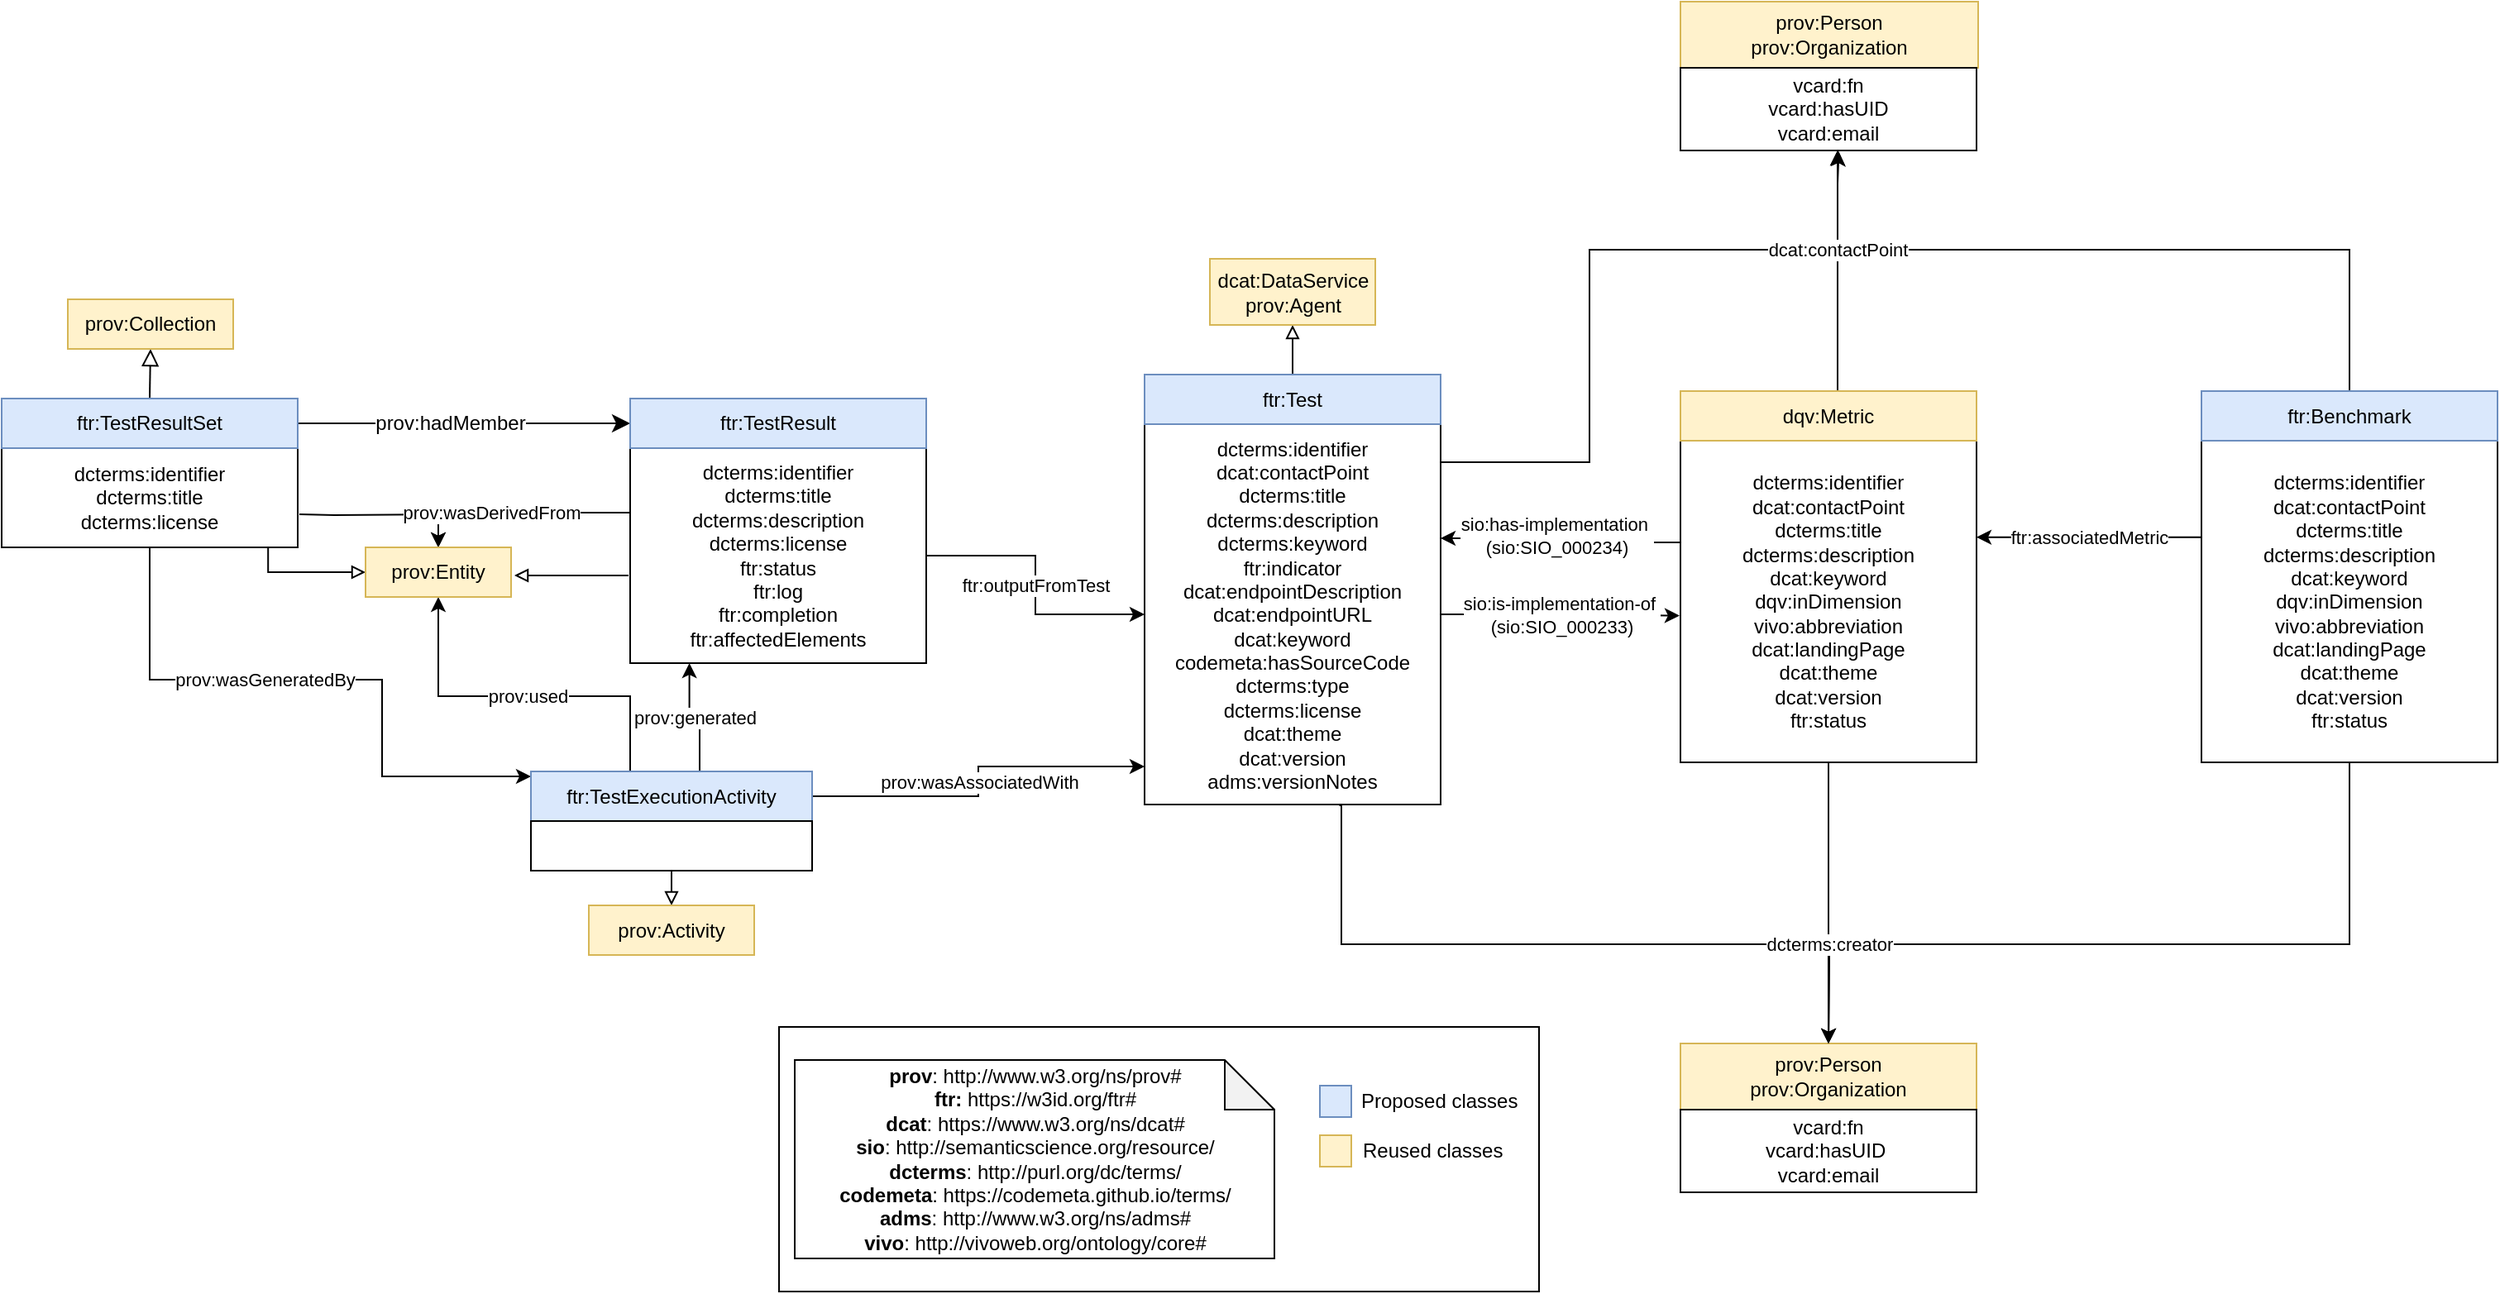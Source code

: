 <mxfile version="24.8.4" pages="2">
  <diagram id="4Xufp0lS-zNfcQRVwrhu" name="v5">
    <mxGraphModel grid="1" page="1" gridSize="10" guides="1" tooltips="1" connect="1" arrows="1" fold="1" pageScale="1" pageWidth="827" pageHeight="1169" math="0" shadow="0">
      <root>
        <mxCell id="0" />
        <mxCell id="1" parent="0" />
        <mxCell id="O977XMkRyjqQzKdxgLS7-1" value="" style="endArrow=block;html=1;fontColor=#000099;exitX=0.5;exitY=0;exitDx=0;exitDy=0;endFill=0;entryX=0.5;entryY=1;entryDx=0;entryDy=0;endSize=8;arcSize=0;rounded=0;" edge="1" parent="1" source="O977XMkRyjqQzKdxgLS7-10" target="O977XMkRyjqQzKdxgLS7-2">
          <mxGeometry width="50" height="50" relative="1" as="geometry">
            <mxPoint x="-35" y="170" as="sourcePoint" />
            <mxPoint x="123.0" y="170" as="targetPoint" />
          </mxGeometry>
        </mxCell>
        <mxCell id="O977XMkRyjqQzKdxgLS7-2" value="prov:Collection" style="rounded=0;whiteSpace=wrap;html=1;snapToPoint=1;points=[[0.1,0],[0.2,0],[0.3,0],[0.4,0],[0.5,0],[0.6,0],[0.7,0],[0.8,0],[0.9,0],[0,0.1],[0,0.3],[0,0.5],[0,0.7],[0,0.9],[0.1,1],[0.2,1],[0.3,1],[0.4,1],[0.5,1],[0.6,1],[0.7,1],[0.8,1],[0.9,1],[1,0.1],[1,0.3],[1,0.5],[1,0.7],[1,0.9]];fillColor=#fff2cc;strokeColor=#d6b656;" vertex="1" parent="1">
          <mxGeometry x="190" y="150" width="100" height="30" as="geometry" />
        </mxCell>
        <mxCell id="O977XMkRyjqQzKdxgLS7-3" value="" style="endArrow=classic;html=1;exitX=1;exitY=0.5;exitDx=0;exitDy=0;entryX=0;entryY=0.5;entryDx=0;entryDy=0;endSize=8;arcSize=0;rounded=0;" edge="1" parent="1" source="O977XMkRyjqQzKdxgLS7-10" target="O977XMkRyjqQzKdxgLS7-15">
          <mxGeometry width="50" height="50" relative="1" as="geometry">
            <mxPoint x="220" y="318.33" as="sourcePoint" />
            <mxPoint x="432.0" y="318.33" as="targetPoint" />
          </mxGeometry>
        </mxCell>
        <mxCell id="O977XMkRyjqQzKdxgLS7-4" value="prov:hadMember" style="text;html=1;align=center;verticalAlign=middle;resizable=0;points=[];labelBackgroundColor=#ffffff;" connectable="0" vertex="1" parent="O977XMkRyjqQzKdxgLS7-3">
          <mxGeometry x="-0.127" relative="1" as="geometry">
            <mxPoint x="4.17" as="offset" />
          </mxGeometry>
        </mxCell>
        <mxCell id="O977XMkRyjqQzKdxgLS7-5" value="&lt;div&gt;&lt;b&gt;prov&lt;/b&gt;: http://www.w3.org/ns/prov#&lt;/div&gt;&lt;div&gt;&lt;b&gt;ftr:&lt;/b&gt; https://w3id.org/ftr#&lt;br&gt;&lt;b&gt;dcat&lt;/b&gt;: https://www.w3.org/ns/dcat#&lt;/div&gt;&lt;div&gt;&lt;b&gt;sio&lt;/b&gt;: http://semanticscience.org/resource/&lt;br&gt;&lt;/div&gt;&lt;b&gt;dcterms&lt;/b&gt;: http://purl.org/dc/terms/&lt;div&gt;&lt;b&gt;codemeta&lt;/b&gt;: https://codemeta.github.io/terms/&lt;/div&gt;&lt;div&gt;&lt;b&gt;adms&lt;/b&gt;: http://www.w3.org/ns/adms#&lt;/div&gt;&lt;div&gt;&lt;b&gt;vivo&lt;/b&gt;:&amp;nbsp;http://vivoweb.org/ontology/core#&lt;/div&gt;" style="shape=note;whiteSpace=wrap;html=1;backgroundOutline=1;darkOpacity=0.05;" vertex="1" parent="1">
          <mxGeometry x="629.5" y="610" width="290" height="120" as="geometry" />
        </mxCell>
        <mxCell id="O977XMkRyjqQzKdxgLS7-6" value="prov:wasGeneratedBy" style="edgeStyle=orthogonalEdgeStyle;rounded=0;orthogonalLoop=1;jettySize=auto;html=1;exitX=0.5;exitY=1;exitDx=0;exitDy=0;entryX=0;entryY=0.1;entryDx=0;entryDy=0;" edge="1" parent="1" source="O977XMkRyjqQzKdxgLS7-9" target="O977XMkRyjqQzKdxgLS7-20">
          <mxGeometry x="-0.195" relative="1" as="geometry">
            <Array as="points">
              <mxPoint x="240" y="380" />
              <mxPoint x="380" y="380" />
              <mxPoint x="380" y="439" />
            </Array>
            <mxPoint x="1" as="offset" />
          </mxGeometry>
        </mxCell>
        <mxCell id="O977XMkRyjqQzKdxgLS7-7" style="edgeStyle=orthogonalEdgeStyle;rounded=0;orthogonalLoop=1;jettySize=auto;html=1;entryX=0.5;entryY=0;entryDx=0;entryDy=0;" edge="1" parent="1" target="O977XMkRyjqQzKdxgLS7-21">
          <mxGeometry relative="1" as="geometry">
            <mxPoint x="330" y="280" as="sourcePoint" />
          </mxGeometry>
        </mxCell>
        <mxCell id="O977XMkRyjqQzKdxgLS7-8" style="edgeStyle=orthogonalEdgeStyle;rounded=0;orthogonalLoop=1;jettySize=auto;html=1;exitX=0.9;exitY=1;exitDx=0;exitDy=0;entryX=0;entryY=0.5;entryDx=0;entryDy=0;endArrow=block;endFill=0;" edge="1" parent="1" source="O977XMkRyjqQzKdxgLS7-9" target="O977XMkRyjqQzKdxgLS7-21">
          <mxGeometry relative="1" as="geometry">
            <Array as="points">
              <mxPoint x="311" y="315" />
            </Array>
          </mxGeometry>
        </mxCell>
        <mxCell id="O977XMkRyjqQzKdxgLS7-9" value="dcterms:identifier&lt;br&gt;dcterms:title&lt;br&gt;dcterms:license" style="rounded=0;whiteSpace=wrap;html=1;snapToPoint=1;points=[[0.1,0],[0.2,0],[0.3,0],[0.4,0],[0.5,0],[0.6,0],[0.7,0],[0.8,0],[0.9,0],[0,0.1],[0,0.3],[0,0.5],[0,0.7],[0,0.9],[0.1,1],[0.2,1],[0.3,1],[0.4,1],[0.5,1],[0.6,1],[0.7,1],[0.8,1],[0.9,1],[1,0.1],[1,0.3],[1,0.5],[1,0.7],[1,0.9]];" vertex="1" parent="1">
          <mxGeometry x="150" y="240" width="179" height="60" as="geometry" />
        </mxCell>
        <mxCell id="O977XMkRyjqQzKdxgLS7-10" value="ftr:TestResultSet" style="rounded=0;whiteSpace=wrap;html=1;snapToPoint=1;points=[[0.1,0],[0.2,0],[0.3,0],[0.4,0],[0.5,0],[0.6,0],[0.7,0],[0.8,0],[0.9,0],[0,0.1],[0,0.3],[0,0.5],[0,0.7],[0,0.9],[0.1,1],[0.2,1],[0.3,1],[0.4,1],[0.5,1],[0.6,1],[0.7,1],[0.8,1],[0.9,1],[1,0.1],[1,0.3],[1,0.5],[1,0.7],[1,0.9]];fillColor=#dae8fc;strokeColor=#6c8ebf;" vertex="1" parent="1">
          <mxGeometry x="150" y="210.0" width="179" height="30" as="geometry" />
        </mxCell>
        <mxCell id="O977XMkRyjqQzKdxgLS7-11" value="prov:wasDerivedFrom" style="edgeStyle=orthogonalEdgeStyle;rounded=0;orthogonalLoop=1;jettySize=auto;html=1;exitX=0;exitY=0.3;exitDx=0;exitDy=0;entryX=0.5;entryY=0;entryDx=0;entryDy=0;" edge="1" parent="1" source="O977XMkRyjqQzKdxgLS7-14" target="O977XMkRyjqQzKdxgLS7-21">
          <mxGeometry x="0.233" relative="1" as="geometry">
            <mxPoint as="offset" />
          </mxGeometry>
        </mxCell>
        <mxCell id="O977XMkRyjqQzKdxgLS7-12" style="edgeStyle=orthogonalEdgeStyle;rounded=0;orthogonalLoop=1;jettySize=auto;html=1;endArrow=block;endFill=0;" edge="1" parent="1">
          <mxGeometry relative="1" as="geometry">
            <mxPoint x="460" y="317" as="targetPoint" />
            <mxPoint x="529" y="317" as="sourcePoint" />
          </mxGeometry>
        </mxCell>
        <mxCell id="O977XMkRyjqQzKdxgLS7-13" value="ftr:outputFromTest" style="edgeStyle=orthogonalEdgeStyle;rounded=0;orthogonalLoop=1;jettySize=auto;html=1;exitX=1;exitY=0.5;exitDx=0;exitDy=0;entryX=0;entryY=0.5;entryDx=0;entryDy=0;" edge="1" parent="1" source="O977XMkRyjqQzKdxgLS7-14" target="O977XMkRyjqQzKdxgLS7-30">
          <mxGeometry relative="1" as="geometry" />
        </mxCell>
        <mxCell id="O977XMkRyjqQzKdxgLS7-14" value="dcterms:identifier&lt;br&gt;&lt;div&gt;dcterms:title&lt;br&gt;&lt;/div&gt;&lt;div&gt;dcterms:description&lt;/div&gt;&lt;div&gt;dcterms:license&lt;br&gt;&lt;/div&gt;ftr:status&lt;br&gt;ftr:log&lt;br&gt;ftr:completion&lt;br&gt;ftr:affectedElements" style="rounded=0;whiteSpace=wrap;html=1;snapToPoint=1;points=[[0.1,0],[0.2,0],[0.3,0],[0.4,0],[0.5,0],[0.6,0],[0.7,0],[0.8,0],[0.9,0],[0,0.1],[0,0.3],[0,0.5],[0,0.7],[0,0.9],[0.1,1],[0.2,1],[0.3,1],[0.4,1],[0.5,1],[0.6,1],[0.7,1],[0.8,1],[0.9,1],[1,0.1],[1,0.3],[1,0.5],[1,0.7],[1,0.9]];" vertex="1" parent="1">
          <mxGeometry x="530" y="240" width="179" height="130" as="geometry" />
        </mxCell>
        <mxCell id="O977XMkRyjqQzKdxgLS7-15" value="ftr:TestResult" style="rounded=0;whiteSpace=wrap;html=1;snapToPoint=1;points=[[0.1,0],[0.2,0],[0.3,0],[0.4,0],[0.5,0],[0.6,0],[0.7,0],[0.8,0],[0.9,0],[0,0.1],[0,0.3],[0,0.5],[0,0.7],[0,0.9],[0.1,1],[0.2,1],[0.3,1],[0.4,1],[0.5,1],[0.6,1],[0.7,1],[0.8,1],[0.9,1],[1,0.1],[1,0.3],[1,0.5],[1,0.7],[1,0.9]];fillColor=#dae8fc;strokeColor=#6c8ebf;" vertex="1" parent="1">
          <mxGeometry x="530" y="210.0" width="179" height="30" as="geometry" />
        </mxCell>
        <mxCell id="O977XMkRyjqQzKdxgLS7-16" value="prov:used" style="edgeStyle=orthogonalEdgeStyle;rounded=0;orthogonalLoop=1;jettySize=auto;html=1;" edge="1" parent="1" target="O977XMkRyjqQzKdxgLS7-21">
          <mxGeometry relative="1" as="geometry">
            <mxPoint x="530" y="430" as="sourcePoint" />
            <Array as="points">
              <mxPoint x="530" y="436" />
              <mxPoint x="530" y="390" />
              <mxPoint x="414" y="390" />
            </Array>
          </mxGeometry>
        </mxCell>
        <mxCell id="O977XMkRyjqQzKdxgLS7-17" style="edgeStyle=orthogonalEdgeStyle;rounded=0;orthogonalLoop=1;jettySize=auto;html=1;exitX=0.5;exitY=1;exitDx=0;exitDy=0;entryX=0.5;entryY=0;entryDx=0;entryDy=0;endArrow=block;endFill=0;" edge="1" parent="1" source="O977XMkRyjqQzKdxgLS7-20" target="O977XMkRyjqQzKdxgLS7-22">
          <mxGeometry relative="1" as="geometry" />
        </mxCell>
        <mxCell id="O977XMkRyjqQzKdxgLS7-18" value="prov:generated" style="edgeStyle=orthogonalEdgeStyle;rounded=0;orthogonalLoop=1;jettySize=auto;html=1;exitX=0.6;exitY=0;exitDx=0;exitDy=0;entryX=0.2;entryY=1;entryDx=0;entryDy=0;" edge="1" parent="1" source="O977XMkRyjqQzKdxgLS7-20" target="O977XMkRyjqQzKdxgLS7-14">
          <mxGeometry relative="1" as="geometry" />
        </mxCell>
        <mxCell id="O977XMkRyjqQzKdxgLS7-19" value="prov:wasAssociatedWith" style="edgeStyle=orthogonalEdgeStyle;rounded=0;orthogonalLoop=1;jettySize=auto;html=1;exitX=1;exitY=0.5;exitDx=0;exitDy=0;entryX=0;entryY=0.9;entryDx=0;entryDy=0;" edge="1" parent="1" source="O977XMkRyjqQzKdxgLS7-20" target="O977XMkRyjqQzKdxgLS7-30">
          <mxGeometry relative="1" as="geometry" />
        </mxCell>
        <mxCell id="O977XMkRyjqQzKdxgLS7-20" value="ftr:TestExecutionActivity" style="rounded=0;whiteSpace=wrap;html=1;snapToPoint=1;points=[[0.1,0],[0.2,0],[0.3,0],[0.4,0],[0.5,0],[0.6,0],[0.7,0],[0.8,0],[0.9,0],[0,0.1],[0,0.3],[0,0.5],[0,0.7],[0,0.9],[0.1,1],[0.2,1],[0.3,1],[0.4,1],[0.5,1],[0.6,1],[0.7,1],[0.8,1],[0.9,1],[1,0.1],[1,0.3],[1,0.5],[1,0.7],[1,0.9]];fillColor=#dae8fc;strokeColor=#6c8ebf;" vertex="1" parent="1">
          <mxGeometry x="470" y="435.5" width="170" height="30" as="geometry" />
        </mxCell>
        <mxCell id="O977XMkRyjqQzKdxgLS7-21" value="prov:Entity" style="rounded=0;whiteSpace=wrap;html=1;snapToPoint=1;points=[[0.1,0],[0.2,0],[0.3,0],[0.4,0],[0.5,0],[0.6,0],[0.7,0],[0.8,0],[0.9,0],[0,0.1],[0,0.3],[0,0.5],[0,0.7],[0,0.9],[0.1,1],[0.2,1],[0.3,1],[0.4,1],[0.5,1],[0.6,1],[0.7,1],[0.8,1],[0.9,1],[1,0.1],[1,0.3],[1,0.5],[1,0.7],[1,0.9]];fillColor=#fff2cc;strokeColor=#d6b656;" vertex="1" parent="1">
          <mxGeometry x="370" y="300" width="88" height="30" as="geometry" />
        </mxCell>
        <mxCell id="O977XMkRyjqQzKdxgLS7-22" value="prov:Activity" style="rounded=0;whiteSpace=wrap;html=1;snapToPoint=1;points=[[0.1,0],[0.2,0],[0.3,0],[0.4,0],[0.5,0],[0.6,0],[0.7,0],[0.8,0],[0.9,0],[0,0.1],[0,0.3],[0,0.5],[0,0.7],[0,0.9],[0.1,1],[0.2,1],[0.3,1],[0.4,1],[0.5,1],[0.6,1],[0.7,1],[0.8,1],[0.9,1],[1,0.1],[1,0.3],[1,0.5],[1,0.7],[1,0.9]];fillColor=#fff2cc;strokeColor=#d6b656;" vertex="1" parent="1">
          <mxGeometry x="505" y="516.5" width="100" height="30" as="geometry" />
        </mxCell>
        <mxCell id="O977XMkRyjqQzKdxgLS7-23" value="" style="rounded=0;whiteSpace=wrap;html=1;snapToPoint=1;points=[[0.1,0],[0.2,0],[0.3,0],[0.4,0],[0.5,0],[0.6,0],[0.7,0],[0.8,0],[0.9,0],[0,0.1],[0,0.3],[0,0.5],[0,0.7],[0,0.9],[0.1,1],[0.2,1],[0.3,1],[0.4,1],[0.5,1],[0.6,1],[0.7,1],[0.8,1],[0.9,1],[1,0.1],[1,0.3],[1,0.5],[1,0.7],[1,0.9]];" vertex="1" parent="1">
          <mxGeometry x="470" y="465.5" width="170" height="30" as="geometry" />
        </mxCell>
        <mxCell id="O977XMkRyjqQzKdxgLS7-24" value="" style="whiteSpace=wrap;html=1;aspect=fixed;fillColor=#dae8fc;strokeColor=#6c8ebf;" vertex="1" parent="1">
          <mxGeometry x="947" y="625.5" width="19" height="19" as="geometry" />
        </mxCell>
        <mxCell id="O977XMkRyjqQzKdxgLS7-25" value="" style="whiteSpace=wrap;html=1;aspect=fixed;fillColor=#fff2cc;strokeColor=#d6b656;" vertex="1" parent="1">
          <mxGeometry x="947" y="655.5" width="19" height="19" as="geometry" />
        </mxCell>
        <mxCell id="O977XMkRyjqQzKdxgLS7-26" value="Proposed classes " style="text;html=1;align=left;verticalAlign=middle;whiteSpace=wrap;rounded=0;" vertex="1" parent="1">
          <mxGeometry x="970" y="620" width="100" height="30" as="geometry" />
        </mxCell>
        <mxCell id="O977XMkRyjqQzKdxgLS7-27" value="Reused classes" style="text;html=1;align=left;verticalAlign=middle;whiteSpace=wrap;rounded=0;" vertex="1" parent="1">
          <mxGeometry x="971" y="650" width="89" height="30" as="geometry" />
        </mxCell>
        <mxCell id="O977XMkRyjqQzKdxgLS7-28" value="&lt;div&gt;sio:is-implementation-of&amp;nbsp;&lt;/div&gt;&lt;div&gt;(sio:SIO_000233)&lt;/div&gt;" style="edgeStyle=orthogonalEdgeStyle;rounded=0;orthogonalLoop=1;jettySize=auto;html=1;exitX=1;exitY=0.5;exitDx=0;exitDy=0;entryX=-0.003;entryY=0.544;entryDx=0;entryDy=0;entryPerimeter=0;" edge="1" parent="1" source="O977XMkRyjqQzKdxgLS7-30" target="XY5-7ztARllsN5n1UTWX-1">
          <mxGeometry relative="1" as="geometry">
            <mxPoint x="1140" y="305" as="targetPoint" />
            <Array as="points" />
          </mxGeometry>
        </mxCell>
        <mxCell id="O977XMkRyjqQzKdxgLS7-30" value="dcterms:identifier&lt;div&gt;dcat:contactPoint&lt;br&gt;dcterms:title&lt;br&gt;&lt;div&gt;dcterms:description&lt;/div&gt;&lt;div&gt;dcterms:keyword&lt;/div&gt;&lt;div&gt;ftr:indicator&lt;/div&gt;&lt;div&gt;&lt;span style=&quot;font-size:12px;color:#000000;font-weight:normal;text-decoration:none;font-family:&#39;Arial&#39;;font-style:normal;text-decoration-skip-ink:none;&quot;&gt;dcat:endpointDescription&lt;/span&gt;&lt;/div&gt;&lt;div&gt;&lt;span style=&quot;font-size:12px;color:#000000;font-weight:normal;text-decoration:none;font-family:&#39;Arial&#39;;font-style:normal;text-decoration-skip-ink:none;&quot;&gt;dcat&lt;/span&gt;&lt;span style=&quot;font-size:12px;color:#000000;font-weight:normal;text-decoration:none;font-family:&#39;Arial&#39;;font-style:normal;text-decoration-skip-ink:none;&quot;&gt;:endpointURL&lt;/span&gt;&lt;/div&gt;&lt;div&gt;&lt;span style=&quot;font-size:12px;color:#000000;font-weight:normal;text-decoration:none;font-family:&#39;Arial&#39;;font-style:normal;text-decoration-skip-ink:none;&quot;&gt;dcat:keyword&lt;br&gt;&lt;/span&gt;&lt;/div&gt;&lt;div&gt;&lt;span style=&quot;font-family: Arial; background-color: initial;&quot;&gt;codemeta:hasSourceCode&lt;/span&gt;&lt;br&gt;&lt;/div&gt;&lt;div&gt;&lt;span style=&quot;text-decoration-skip-ink: none;&quot;&gt;&lt;font face=&quot;Arial&quot;&gt;dcterms:type&lt;/font&gt;&lt;br&gt;&lt;/span&gt;&lt;/div&gt;&lt;div&gt;&lt;span style=&quot;text-decoration-skip-ink: none;&quot;&gt;&lt;font face=&quot;Arial&quot;&gt;dcterms:license&lt;/font&gt;&lt;br&gt;&lt;/span&gt;&lt;/div&gt;&lt;div&gt;&lt;span style=&quot;text-decoration-skip-ink: none;&quot;&gt;&lt;font face=&quot;Arial&quot;&gt;dcat:theme&lt;/font&gt;&lt;br&gt;&lt;/span&gt;&lt;/div&gt;&lt;div&gt;&lt;span style=&quot;text-decoration-skip-ink: none;&quot;&gt;&lt;div&gt;&lt;span style=&quot;font-family: Arial; text-decoration-skip-ink: none;&quot;&gt;dcat:version&lt;/span&gt;&lt;/div&gt;&lt;/span&gt;&lt;/div&gt;&lt;div&gt;&lt;span style=&quot;text-decoration-skip-ink: none;&quot;&gt;&lt;font face=&quot;Arial&quot;&gt;adms:versionNotes&lt;/font&gt;&lt;br&gt;&lt;/span&gt;&lt;/div&gt;&lt;/div&gt;" style="rounded=0;whiteSpace=wrap;html=1;snapToPoint=1;points=[[0.1,0],[0.2,0],[0.3,0],[0.4,0],[0.5,0],[0.6,0],[0.7,0],[0.8,0],[0.9,0],[0,0.1],[0,0.3],[0,0.5],[0,0.7],[0,0.9],[0.1,1],[0.2,1],[0.3,1],[0.4,1],[0.5,1],[0.6,1],[0.7,1],[0.8,1],[0.9,1],[1,0.1],[1,0.3],[1,0.5],[1,0.7],[1,0.9]];" vertex="1" parent="1">
          <mxGeometry x="841" y="225.5" width="179" height="230" as="geometry" />
        </mxCell>
        <mxCell id="O977XMkRyjqQzKdxgLS7-31" style="edgeStyle=orthogonalEdgeStyle;rounded=0;orthogonalLoop=1;jettySize=auto;html=1;exitX=0.5;exitY=0;exitDx=0;exitDy=0;entryX=0.5;entryY=1;entryDx=0;entryDy=0;endArrow=block;endFill=0;" edge="1" parent="1" source="O977XMkRyjqQzKdxgLS7-32" target="O977XMkRyjqQzKdxgLS7-33">
          <mxGeometry relative="1" as="geometry" />
        </mxCell>
        <mxCell id="O977XMkRyjqQzKdxgLS7-32" value="ftr:Test" style="rounded=0;whiteSpace=wrap;html=1;snapToPoint=1;points=[[0.1,0],[0.2,0],[0.3,0],[0.4,0],[0.5,0],[0.6,0],[0.7,0],[0.8,0],[0.9,0],[0,0.1],[0,0.3],[0,0.5],[0,0.7],[0,0.9],[0.1,1],[0.2,1],[0.3,1],[0.4,1],[0.5,1],[0.6,1],[0.7,1],[0.8,1],[0.9,1],[1,0.1],[1,0.3],[1,0.5],[1,0.7],[1,0.9]];fillColor=#dae8fc;strokeColor=#6c8ebf;" vertex="1" parent="1">
          <mxGeometry x="841" y="195.5" width="179" height="30" as="geometry" />
        </mxCell>
        <mxCell id="O977XMkRyjqQzKdxgLS7-33" value="&lt;div&gt;dcat:DataService&lt;/div&gt;&lt;div&gt;prov:Agent&lt;/div&gt;" style="rounded=0;whiteSpace=wrap;html=1;snapToPoint=1;points=[[0.1,0],[0.2,0],[0.3,0],[0.4,0],[0.5,0],[0.6,0],[0.7,0],[0.8,0],[0.9,0],[0,0.1],[0,0.3],[0,0.5],[0,0.7],[0,0.9],[0.1,1],[0.2,1],[0.3,1],[0.4,1],[0.5,1],[0.6,1],[0.7,1],[0.8,1],[0.9,1],[1,0.1],[1,0.3],[1,0.5],[1,0.7],[1,0.9]];fillColor=#fff2cc;strokeColor=#d6b656;" vertex="1" parent="1">
          <mxGeometry x="880.5" y="125.5" width="100" height="40" as="geometry" />
        </mxCell>
        <mxCell id="O977XMkRyjqQzKdxgLS7-35" value="prov:Person&lt;br&gt;prov:Organization" style="rounded=0;whiteSpace=wrap;html=1;snapToPoint=1;points=[[0.1,0],[0.2,0],[0.3,0],[0.4,0],[0.5,0],[0.6,0],[0.7,0],[0.8,0],[0.9,0],[0,0.1],[0,0.3],[0,0.5],[0,0.7],[0,0.9],[0.1,1],[0.2,1],[0.3,1],[0.4,1],[0.5,1],[0.6,1],[0.7,1],[0.8,1],[0.9,1],[1,0.1],[1,0.3],[1,0.5],[1,0.7],[1,0.9]];fillColor=#fff2cc;strokeColor=#d6b656;" vertex="1" parent="1">
          <mxGeometry x="1165" y="600" width="179" height="40" as="geometry" />
        </mxCell>
        <mxCell id="O977XMkRyjqQzKdxgLS7-36" value="prov:Person&lt;br&gt;prov:Organization" style="rounded=0;whiteSpace=wrap;html=1;snapToPoint=1;points=[[0.1,0],[0.2,0],[0.3,0],[0.4,0],[0.5,0],[0.6,0],[0.7,0],[0.8,0],[0.9,0],[0,0.1],[0,0.3],[0,0.5],[0,0.7],[0,0.9],[0.1,1],[0.2,1],[0.3,1],[0.4,1],[0.5,1],[0.6,1],[0.7,1],[0.8,1],[0.9,1],[1,0.1],[1,0.3],[1,0.5],[1,0.7],[1,0.9]];fillColor=#fff2cc;strokeColor=#d6b656;" vertex="1" parent="1">
          <mxGeometry x="1165" y="-30" width="180" height="40" as="geometry" />
        </mxCell>
        <mxCell id="XY5-7ztARllsN5n1UTWX-10" value="&lt;div style=&quot;forced-color-adjust: none; color: rgb(0, 0, 0); font-family: Helvetica; font-size: 11px; font-style: normal; font-variant-ligatures: normal; font-variant-caps: normal; font-weight: 400; letter-spacing: normal; orphans: 2; text-align: center; text-indent: 0px; text-transform: none; widows: 2; word-spacing: 0px; -webkit-text-stroke-width: 0px; white-space: nowrap; text-decoration-thickness: initial; text-decoration-style: initial; text-decoration-color: initial;&quot;&gt;sio:has-implementation&amp;nbsp;&lt;/div&gt;&lt;div style=&quot;forced-color-adjust: none; color: rgb(0, 0, 0); font-family: Helvetica; font-size: 11px; font-style: normal; font-variant-ligatures: normal; font-variant-caps: normal; font-weight: 400; letter-spacing: normal; orphans: 2; text-align: center; text-indent: 0px; text-transform: none; widows: 2; word-spacing: 0px; -webkit-text-stroke-width: 0px; white-space: nowrap; text-decoration-thickness: initial; text-decoration-style: initial; text-decoration-color: initial;&quot;&gt;(sio:SIO_000234)&lt;/div&gt;" style="edgeStyle=orthogonalEdgeStyle;rounded=0;orthogonalLoop=1;jettySize=auto;html=1;exitX=0.003;exitY=0.335;exitDx=0;exitDy=0;exitPerimeter=0;entryX=1;entryY=0.3;entryDx=0;entryDy=0;" edge="1" parent="1" source="XY5-7ztARllsN5n1UTWX-1" target="O977XMkRyjqQzKdxgLS7-30">
          <mxGeometry x="0.037" relative="1" as="geometry">
            <mxPoint x="1030" y="300" as="targetPoint" />
            <Array as="points">
              <mxPoint x="1166" y="297" />
              <mxPoint x="1090" y="297" />
              <mxPoint x="1090" y="290" />
              <mxPoint x="1080" y="290" />
              <mxPoint x="1080" y="295" />
            </Array>
            <mxPoint as="offset" />
          </mxGeometry>
        </mxCell>
        <mxCell id="XY5-7ztARllsN5n1UTWX-12" value="ftr:associatedMetric" style="edgeStyle=orthogonalEdgeStyle;rounded=0;orthogonalLoop=1;jettySize=auto;html=1;entryX=1;entryY=0.3;entryDx=0;entryDy=0;exitX=0;exitY=0.3;exitDx=0;exitDy=0;" edge="1" parent="1" source="XY5-7ztARllsN5n1UTWX-11" target="XY5-7ztARllsN5n1UTWX-1">
          <mxGeometry relative="1" as="geometry">
            <mxPoint x="1470" y="294" as="sourcePoint" />
          </mxGeometry>
        </mxCell>
        <mxCell id="REUusBUoMJv_IYBHMdrt-3" value="" style="edgeStyle=orthogonalEdgeStyle;rounded=0;orthogonalLoop=1;jettySize=auto;html=1;" edge="1" parent="1" source="XY5-7ztARllsN5n1UTWX-1" target="O977XMkRyjqQzKdxgLS7-35">
          <mxGeometry relative="1" as="geometry" />
        </mxCell>
        <mxCell id="XY5-7ztARllsN5n1UTWX-1" value="&lt;span style=&quot;text-decoration-skip-ink: none;&quot;&gt;&lt;div&gt;dcterms:identifier&lt;/div&gt;&lt;div&gt;dcat:contactPoint&lt;/div&gt;&lt;div&gt;dcterms:title&lt;/div&gt;&lt;div&gt;dcterms:description&lt;/div&gt;&lt;div&gt;dcat:keyword&lt;/div&gt;&lt;div&gt;dqv:inDimension&lt;/div&gt;&lt;div&gt;vivo:abbreviation&lt;/div&gt;&lt;div&gt;dcat:landingPage&lt;/div&gt;&lt;div&gt;&lt;div&gt;dcat:theme&lt;/div&gt;&lt;div&gt;dcat:version&lt;/div&gt;&lt;div&gt;ftr:status&lt;/div&gt;&lt;/div&gt;&lt;/span&gt;" style="rounded=0;whiteSpace=wrap;html=1;snapToPoint=1;points=[[0.1,0],[0.2,0],[0.3,0],[0.4,0],[0.5,0],[0.6,0],[0.7,0],[0.8,0],[0.9,0],[0,0.1],[0,0.3],[0,0.5],[0,0.7],[0,0.9],[0.1,1],[0.2,1],[0.3,1],[0.4,1],[0.5,1],[0.6,1],[0.7,1],[0.8,1],[0.9,1],[1,0.1],[1,0.3],[1,0.5],[1,0.7],[1,0.9]];" vertex="1" parent="1">
          <mxGeometry x="1165" y="235.5" width="179" height="194.5" as="geometry" />
        </mxCell>
        <mxCell id="REUusBUoMJv_IYBHMdrt-10" value="" style="edgeStyle=orthogonalEdgeStyle;rounded=0;orthogonalLoop=1;jettySize=auto;html=1;exitX=0.5;exitY=0;exitDx=0;exitDy=0;entryX=0.535;entryY=1.011;entryDx=0;entryDy=0;entryPerimeter=0;" edge="1" parent="1" source="XY5-7ztARllsN5n1UTWX-3" target="XY5-7ztARllsN5n1UTWX-18">
          <mxGeometry relative="1" as="geometry">
            <mxPoint x="1424" y="220.6" as="targetPoint" />
            <Array as="points">
              <mxPoint x="1260" y="205" />
              <mxPoint x="1260" y="80" />
              <mxPoint x="1261" y="80" />
            </Array>
          </mxGeometry>
        </mxCell>
        <mxCell id="XY5-7ztARllsN5n1UTWX-3" value="dqv:Metric" style="rounded=0;whiteSpace=wrap;html=1;snapToPoint=1;points=[[0.1,0],[0.2,0],[0.3,0],[0.4,0],[0.5,0],[0.6,0],[0.7,0],[0.8,0],[0.9,0],[0,0.1],[0,0.3],[0,0.5],[0,0.7],[0,0.9],[0.1,1],[0.2,1],[0.3,1],[0.4,1],[0.5,1],[0.6,1],[0.7,1],[0.8,1],[0.9,1],[1,0.1],[1,0.3],[1,0.5],[1,0.7],[1,0.9]];fillColor=#fff2cc;strokeColor=#d6b656;" vertex="1" parent="1">
          <mxGeometry x="1165" y="205.5" width="179" height="30" as="geometry" />
        </mxCell>
        <mxCell id="REUusBUoMJv_IYBHMdrt-4" value="" style="edgeStyle=orthogonalEdgeStyle;rounded=0;orthogonalLoop=1;jettySize=auto;html=1;" edge="1" parent="1" source="XY5-7ztARllsN5n1UTWX-11" target="O977XMkRyjqQzKdxgLS7-35">
          <mxGeometry relative="1" as="geometry">
            <Array as="points">
              <mxPoint x="1570" y="540" />
              <mxPoint x="1255" y="540" />
            </Array>
          </mxGeometry>
        </mxCell>
        <mxCell id="XY5-7ztARllsN5n1UTWX-11" value="&lt;span style=&quot;text-decoration-skip-ink: none;&quot;&gt;&lt;div&gt;dcterms:identifier&lt;/div&gt;&lt;div&gt;dcat:contactPoint&lt;/div&gt;&lt;div&gt;dcterms:title&lt;/div&gt;&lt;div&gt;dcterms:description&lt;/div&gt;&lt;div&gt;dcat:keyword&lt;/div&gt;&lt;div&gt;dqv:inDimension&lt;/div&gt;&lt;div&gt;vivo:abbreviation&lt;/div&gt;&lt;div&gt;dcat:landingPage&lt;/div&gt;&lt;div&gt;dcat:theme&lt;/div&gt;&lt;div&gt;dcat:version&lt;/div&gt;&lt;div&gt;ftr:status&lt;/div&gt;&lt;/span&gt;" style="rounded=0;whiteSpace=wrap;html=1;snapToPoint=1;points=[[0.1,0],[0.2,0],[0.3,0],[0.4,0],[0.5,0],[0.6,0],[0.7,0],[0.8,0],[0.9,0],[0,0.1],[0,0.3],[0,0.5],[0,0.7],[0,0.9],[0.1,1],[0.2,1],[0.3,1],[0.4,1],[0.5,1],[0.6,1],[0.7,1],[0.8,1],[0.9,1],[1,0.1],[1,0.3],[1,0.5],[1,0.7],[1,0.9]];" vertex="1" parent="1">
          <mxGeometry x="1480" y="235.5" width="179" height="194.5" as="geometry" />
        </mxCell>
        <mxCell id="REUusBUoMJv_IYBHMdrt-12" value="" style="edgeStyle=orthogonalEdgeStyle;rounded=0;orthogonalLoop=1;jettySize=auto;html=1;" edge="1" parent="1" source="XY5-7ztARllsN5n1UTWX-14">
          <mxGeometry relative="1" as="geometry">
            <mxPoint x="1260" y="60" as="targetPoint" />
            <Array as="points">
              <mxPoint x="1570" y="120" />
              <mxPoint x="1260" y="120" />
              <mxPoint x="1260" y="80" />
            </Array>
          </mxGeometry>
        </mxCell>
        <mxCell id="XY5-7ztARllsN5n1UTWX-14" value="ftr:Benchmark" style="rounded=0;whiteSpace=wrap;html=1;snapToPoint=1;points=[[0.1,0],[0.2,0],[0.3,0],[0.4,0],[0.5,0],[0.6,0],[0.7,0],[0.8,0],[0.9,0],[0,0.1],[0,0.3],[0,0.5],[0,0.7],[0,0.9],[0.1,1],[0.2,1],[0.3,1],[0.4,1],[0.5,1],[0.6,1],[0.7,1],[0.8,1],[0.9,1],[1,0.1],[1,0.3],[1,0.5],[1,0.7],[1,0.9]];fillColor=#dae8fc;strokeColor=#6c8ebf;" vertex="1" parent="1">
          <mxGeometry x="1480" y="205.5" width="179" height="30" as="geometry" />
        </mxCell>
        <mxCell id="XY5-7ztARllsN5n1UTWX-18" value="&lt;div&gt;&lt;span style=&quot;text-decoration-skip-ink: none;&quot;&gt;&lt;span style=&quot;text-align: start;&quot; data-sheets-root=&quot;1&quot;&gt;&lt;span style=&quot;text-align: center;&quot;&gt;vcard:fn&lt;/span&gt;&lt;br style=&quot;text-align: center;&quot;&gt;&lt;span style=&quot;text-align: center;&quot;&gt;vcard:hasUID&lt;/span&gt;&lt;br style=&quot;text-align: center;&quot;&gt;&lt;span style=&quot;text-align: center;&quot;&gt;vcard:email&lt;/span&gt;&lt;br&gt;&lt;/span&gt;&lt;/span&gt;&lt;/div&gt;" style="rounded=0;whiteSpace=wrap;html=1;snapToPoint=1;points=[[0.1,0],[0.2,0],[0.3,0],[0.4,0],[0.5,0],[0.6,0],[0.7,0],[0.8,0],[0.9,0],[0,0.1],[0,0.3],[0,0.5],[0,0.7],[0,0.9],[0.1,1],[0.2,1],[0.3,1],[0.4,1],[0.5,1],[0.6,1],[0.7,1],[0.8,1],[0.9,1],[1,0.1],[1,0.3],[1,0.5],[1,0.7],[1,0.9]];" vertex="1" parent="1">
          <mxGeometry x="1165" y="10" width="179" height="50" as="geometry" />
        </mxCell>
        <mxCell id="XY5-7ztARllsN5n1UTWX-19" value="&lt;div&gt;vcard:fn&lt;/div&gt;&lt;div&gt;vcard:hasUID&amp;nbsp;&lt;/div&gt;&lt;div&gt;vcard:email&lt;/div&gt;" style="rounded=0;whiteSpace=wrap;html=1;snapToPoint=1;points=[[0.1,0],[0.2,0],[0.3,0],[0.4,0],[0.5,0],[0.6,0],[0.7,0],[0.8,0],[0.9,0],[0,0.1],[0,0.3],[0,0.5],[0,0.7],[0,0.9],[0.1,1],[0.2,1],[0.3,1],[0.4,1],[0.5,1],[0.6,1],[0.7,1],[0.8,1],[0.9,1],[1,0.1],[1,0.3],[1,0.5],[1,0.7],[1,0.9]];" vertex="1" parent="1">
          <mxGeometry x="1165" y="640" width="179" height="50" as="geometry" />
        </mxCell>
        <mxCell id="REUusBUoMJv_IYBHMdrt-2" value="&lt;span style=&quot;color: rgb(0, 0, 0); font-family: Helvetica; font-size: 11px; font-style: normal; font-variant-ligatures: normal; font-variant-caps: normal; font-weight: 400; letter-spacing: normal; orphans: 2; text-align: center; text-indent: 0px; text-transform: none; widows: 2; word-spacing: 0px; -webkit-text-stroke-width: 0px; white-space: nowrap; text-decoration-thickness: initial; text-decoration-style: initial; text-decoration-color: initial; float: none; display: inline !important;&quot;&gt;dcterms:creator&lt;/span&gt;" style="edgeStyle=orthogonalEdgeStyle;rounded=0;orthogonalLoop=1;jettySize=auto;html=1;labelBackgroundColor=default;exitX=0.658;exitY=1.002;exitDx=0;exitDy=0;exitPerimeter=0;" edge="1" parent="1" source="O977XMkRyjqQzKdxgLS7-30" target="O977XMkRyjqQzKdxgLS7-35">
          <mxGeometry x="0.727" relative="1" as="geometry">
            <mxPoint x="1619" y="580" as="targetPoint" />
            <Array as="points">
              <mxPoint x="960" y="456" />
              <mxPoint x="960" y="540" />
              <mxPoint x="1255" y="540" />
            </Array>
            <mxPoint as="offset" />
          </mxGeometry>
        </mxCell>
        <mxCell id="REUusBUoMJv_IYBHMdrt-13" value="" style="rounded=0;whiteSpace=wrap;html=1;fillColor=none;" vertex="1" parent="1">
          <mxGeometry x="620" y="590" width="459.5" height="160" as="geometry" />
        </mxCell>
        <mxCell id="O977XMkRyjqQzKdxgLS7-37" value="dcat:contactPoint" style="edgeStyle=orthogonalEdgeStyle;rounded=0;orthogonalLoop=1;jettySize=auto;html=1;exitX=1;exitY=0.1;exitDx=0;exitDy=0;" edge="1" parent="1" source="O977XMkRyjqQzKdxgLS7-30">
          <mxGeometry x="0.72" relative="1" as="geometry">
            <Array as="points">
              <mxPoint x="1110" y="249" />
              <mxPoint x="1110" y="120" />
              <mxPoint x="1260" y="120" />
            </Array>
            <mxPoint as="offset" />
            <mxPoint x="1260" y="60" as="targetPoint" />
          </mxGeometry>
        </mxCell>
      </root>
    </mxGraphModel>
  </diagram>
  <diagram name="v4" id="vlnbumIxQ-X_5d-MInLh">
    <mxGraphModel grid="1" page="1" gridSize="10" guides="1" tooltips="1" connect="1" arrows="1" fold="1" pageScale="1" pageWidth="850" pageHeight="1100" math="0" shadow="0">
      <root>
        <mxCell id="0" />
        <mxCell id="1" parent="0" />
        <mxCell id="vI-MFLkhHtfMaqCm2XP_-1" value="" style="endArrow=block;html=1;fontColor=#000099;exitX=0.5;exitY=0;exitDx=0;exitDy=0;endFill=0;entryX=0.5;entryY=1;entryDx=0;entryDy=0;endSize=8;arcSize=0;rounded=0;" edge="1" parent="1" source="vI-MFLkhHtfMaqCm2XP_-10" target="vI-MFLkhHtfMaqCm2XP_-2">
          <mxGeometry width="50" height="50" relative="1" as="geometry">
            <mxPoint x="-45" y="160" as="sourcePoint" />
            <mxPoint x="113.0" y="160" as="targetPoint" />
          </mxGeometry>
        </mxCell>
        <mxCell id="vI-MFLkhHtfMaqCm2XP_-2" value="prov:Collection" style="rounded=0;whiteSpace=wrap;html=1;snapToPoint=1;points=[[0.1,0],[0.2,0],[0.3,0],[0.4,0],[0.5,0],[0.6,0],[0.7,0],[0.8,0],[0.9,0],[0,0.1],[0,0.3],[0,0.5],[0,0.7],[0,0.9],[0.1,1],[0.2,1],[0.3,1],[0.4,1],[0.5,1],[0.6,1],[0.7,1],[0.8,1],[0.9,1],[1,0.1],[1,0.3],[1,0.5],[1,0.7],[1,0.9]];fillColor=#fff2cc;strokeColor=#d6b656;" vertex="1" parent="1">
          <mxGeometry x="180" y="140" width="100" height="30" as="geometry" />
        </mxCell>
        <mxCell id="vI-MFLkhHtfMaqCm2XP_-6" value="" style="endArrow=classic;html=1;exitX=1;exitY=0.5;exitDx=0;exitDy=0;entryX=0;entryY=0.5;entryDx=0;entryDy=0;endSize=8;arcSize=0;rounded=0;" edge="1" parent="1" source="vI-MFLkhHtfMaqCm2XP_-10" target="vI-MFLkhHtfMaqCm2XP_-12">
          <mxGeometry width="50" height="50" relative="1" as="geometry">
            <mxPoint x="210" y="308.33" as="sourcePoint" />
            <mxPoint x="422.0" y="308.33" as="targetPoint" />
          </mxGeometry>
        </mxCell>
        <mxCell id="vI-MFLkhHtfMaqCm2XP_-7" value="prov:hadMember" style="text;html=1;align=center;verticalAlign=middle;resizable=0;points=[];labelBackgroundColor=#ffffff;" vertex="1" connectable="0" parent="vI-MFLkhHtfMaqCm2XP_-6">
          <mxGeometry x="-0.127" relative="1" as="geometry">
            <mxPoint x="4.17" as="offset" />
          </mxGeometry>
        </mxCell>
        <mxCell id="vI-MFLkhHtfMaqCm2XP_-8" value="&lt;div&gt;&lt;b&gt;prov&lt;/b&gt;: http://www.w3.org/ns/prov#&lt;/div&gt;&lt;div&gt;&lt;b&gt;ftr:&lt;/b&gt; https://w3id.org/ftr#&lt;br&gt;&lt;b&gt;dcat&lt;/b&gt;: https://www.w3.org/ns/dcat#&lt;/div&gt;&lt;div&gt;&lt;b&gt;SIO&lt;/b&gt;: http://semanticscience.org/resource/&lt;br&gt;&lt;/div&gt;&lt;b&gt;dcterms&lt;/b&gt;: http://purl.org/dc/terms/" style="shape=note;whiteSpace=wrap;html=1;backgroundOutline=1;darkOpacity=0.05;" vertex="1" parent="1">
          <mxGeometry x="630" y="630" width="290" height="94.5" as="geometry" />
        </mxCell>
        <mxCell id="vI-MFLkhHtfMaqCm2XP_-19" value="prov:wasGeneratedBy" style="edgeStyle=orthogonalEdgeStyle;rounded=0;orthogonalLoop=1;jettySize=auto;html=1;exitX=0.5;exitY=1;exitDx=0;exitDy=0;entryX=0;entryY=0.1;entryDx=0;entryDy=0;" edge="1" parent="1" source="vI-MFLkhHtfMaqCm2XP_-9" target="vI-MFLkhHtfMaqCm2XP_-18">
          <mxGeometry x="-0.195" relative="1" as="geometry">
            <Array as="points">
              <mxPoint x="230" y="370" />
              <mxPoint x="370" y="370" />
              <mxPoint x="370" y="429" />
            </Array>
            <mxPoint x="1" as="offset" />
          </mxGeometry>
        </mxCell>
        <mxCell id="66F9Ok_NJKWJVduE16Qd-2" style="edgeStyle=orthogonalEdgeStyle;rounded=0;orthogonalLoop=1;jettySize=auto;html=1;entryX=0.5;entryY=0;entryDx=0;entryDy=0;" edge="1" parent="1" target="vI-MFLkhHtfMaqCm2XP_-21">
          <mxGeometry relative="1" as="geometry">
            <mxPoint x="320" y="270" as="sourcePoint" />
          </mxGeometry>
        </mxCell>
        <mxCell id="INFbx4mpfSpNGzioxswU-1" style="edgeStyle=orthogonalEdgeStyle;rounded=0;orthogonalLoop=1;jettySize=auto;html=1;exitX=0.9;exitY=1;exitDx=0;exitDy=0;entryX=0;entryY=0.5;entryDx=0;entryDy=0;endArrow=block;endFill=0;" edge="1" parent="1" source="vI-MFLkhHtfMaqCm2XP_-9" target="vI-MFLkhHtfMaqCm2XP_-21">
          <mxGeometry relative="1" as="geometry">
            <Array as="points">
              <mxPoint x="301" y="305" />
            </Array>
          </mxGeometry>
        </mxCell>
        <mxCell id="vI-MFLkhHtfMaqCm2XP_-9" value="dcterms:identifier&lt;br&gt;dcterms:title&lt;br&gt;dcterms:license" style="rounded=0;whiteSpace=wrap;html=1;snapToPoint=1;points=[[0.1,0],[0.2,0],[0.3,0],[0.4,0],[0.5,0],[0.6,0],[0.7,0],[0.8,0],[0.9,0],[0,0.1],[0,0.3],[0,0.5],[0,0.7],[0,0.9],[0.1,1],[0.2,1],[0.3,1],[0.4,1],[0.5,1],[0.6,1],[0.7,1],[0.8,1],[0.9,1],[1,0.1],[1,0.3],[1,0.5],[1,0.7],[1,0.9]];" vertex="1" parent="1">
          <mxGeometry x="140" y="230" width="179" height="60" as="geometry" />
        </mxCell>
        <mxCell id="vI-MFLkhHtfMaqCm2XP_-10" value="ftr:TestResultSet" style="rounded=0;whiteSpace=wrap;html=1;snapToPoint=1;points=[[0.1,0],[0.2,0],[0.3,0],[0.4,0],[0.5,0],[0.6,0],[0.7,0],[0.8,0],[0.9,0],[0,0.1],[0,0.3],[0,0.5],[0,0.7],[0,0.9],[0.1,1],[0.2,1],[0.3,1],[0.4,1],[0.5,1],[0.6,1],[0.7,1],[0.8,1],[0.9,1],[1,0.1],[1,0.3],[1,0.5],[1,0.7],[1,0.9]];fillColor=#dae8fc;strokeColor=#6c8ebf;" vertex="1" parent="1">
          <mxGeometry x="140" y="200.0" width="179" height="30" as="geometry" />
        </mxCell>
        <mxCell id="vI-MFLkhHtfMaqCm2XP_-23" value="prov:wasDerivedFrom" style="edgeStyle=orthogonalEdgeStyle;rounded=0;orthogonalLoop=1;jettySize=auto;html=1;exitX=0;exitY=0.3;exitDx=0;exitDy=0;entryX=0.5;entryY=0;entryDx=0;entryDy=0;" edge="1" parent="1" source="vI-MFLkhHtfMaqCm2XP_-11" target="vI-MFLkhHtfMaqCm2XP_-21">
          <mxGeometry x="0.233" relative="1" as="geometry">
            <mxPoint as="offset" />
          </mxGeometry>
        </mxCell>
        <mxCell id="66F9Ok_NJKWJVduE16Qd-5" style="edgeStyle=orthogonalEdgeStyle;rounded=0;orthogonalLoop=1;jettySize=auto;html=1;endArrow=block;endFill=0;" edge="1" parent="1">
          <mxGeometry relative="1" as="geometry">
            <mxPoint x="450" y="307" as="targetPoint" />
            <mxPoint x="519" y="307" as="sourcePoint" />
          </mxGeometry>
        </mxCell>
        <mxCell id="kvDZJOBvOlEZREq1dZEr-3" value="ftr:outputFromTest" style="edgeStyle=orthogonalEdgeStyle;rounded=0;orthogonalLoop=1;jettySize=auto;html=1;exitX=1;exitY=0.5;exitDx=0;exitDy=0;entryX=0;entryY=0.5;entryDx=0;entryDy=0;" edge="1" parent="1" source="vI-MFLkhHtfMaqCm2XP_-11" target="kvDZJOBvOlEZREq1dZEr-1">
          <mxGeometry relative="1" as="geometry" />
        </mxCell>
        <mxCell id="vI-MFLkhHtfMaqCm2XP_-11" value="dcterms:identifier&lt;br&gt;&lt;div&gt;dcterms:title&lt;br&gt;&lt;/div&gt;&lt;div&gt;dcterms:description&lt;/div&gt;&lt;div&gt;dcterms:license&lt;br&gt;&lt;/div&gt;ftr:status&lt;br&gt;ftr:log&lt;br&gt;ftr:completion&lt;br&gt;ftr:affectedElements" style="rounded=0;whiteSpace=wrap;html=1;snapToPoint=1;points=[[0.1,0],[0.2,0],[0.3,0],[0.4,0],[0.5,0],[0.6,0],[0.7,0],[0.8,0],[0.9,0],[0,0.1],[0,0.3],[0,0.5],[0,0.7],[0,0.9],[0.1,1],[0.2,1],[0.3,1],[0.4,1],[0.5,1],[0.6,1],[0.7,1],[0.8,1],[0.9,1],[1,0.1],[1,0.3],[1,0.5],[1,0.7],[1,0.9]];" vertex="1" parent="1">
          <mxGeometry x="520" y="230" width="179" height="130" as="geometry" />
        </mxCell>
        <mxCell id="vI-MFLkhHtfMaqCm2XP_-12" value="ftr:TestResult" style="rounded=0;whiteSpace=wrap;html=1;snapToPoint=1;points=[[0.1,0],[0.2,0],[0.3,0],[0.4,0],[0.5,0],[0.6,0],[0.7,0],[0.8,0],[0.9,0],[0,0.1],[0,0.3],[0,0.5],[0,0.7],[0,0.9],[0.1,1],[0.2,1],[0.3,1],[0.4,1],[0.5,1],[0.6,1],[0.7,1],[0.8,1],[0.9,1],[1,0.1],[1,0.3],[1,0.5],[1,0.7],[1,0.9]];fillColor=#dae8fc;strokeColor=#6c8ebf;" vertex="1" parent="1">
          <mxGeometry x="520" y="200.0" width="179" height="30" as="geometry" />
        </mxCell>
        <mxCell id="vI-MFLkhHtfMaqCm2XP_-22" value="prov:used" style="edgeStyle=orthogonalEdgeStyle;rounded=0;orthogonalLoop=1;jettySize=auto;html=1;" edge="1" parent="1" target="vI-MFLkhHtfMaqCm2XP_-21">
          <mxGeometry relative="1" as="geometry">
            <mxPoint x="520" y="420" as="sourcePoint" />
            <Array as="points">
              <mxPoint x="520" y="426" />
              <mxPoint x="520" y="380" />
              <mxPoint x="404" y="380" />
            </Array>
          </mxGeometry>
        </mxCell>
        <mxCell id="vI-MFLkhHtfMaqCm2XP_-25" style="edgeStyle=orthogonalEdgeStyle;rounded=0;orthogonalLoop=1;jettySize=auto;html=1;exitX=0.5;exitY=1;exitDx=0;exitDy=0;entryX=0.5;entryY=0;entryDx=0;entryDy=0;endArrow=block;endFill=0;" edge="1" parent="1" source="vI-MFLkhHtfMaqCm2XP_-18" target="vI-MFLkhHtfMaqCm2XP_-24">
          <mxGeometry relative="1" as="geometry" />
        </mxCell>
        <mxCell id="FSPFRzTR0VH7bheQd4Bt-5" value="prov:generated" style="edgeStyle=orthogonalEdgeStyle;rounded=0;orthogonalLoop=1;jettySize=auto;html=1;exitX=0.6;exitY=0;exitDx=0;exitDy=0;entryX=0.2;entryY=1;entryDx=0;entryDy=0;" edge="1" parent="1" source="vI-MFLkhHtfMaqCm2XP_-18" target="vI-MFLkhHtfMaqCm2XP_-11">
          <mxGeometry relative="1" as="geometry" />
        </mxCell>
        <mxCell id="FSPFRzTR0VH7bheQd4Bt-9" value="prov:wasAssociatedWith" style="edgeStyle=orthogonalEdgeStyle;rounded=0;orthogonalLoop=1;jettySize=auto;html=1;exitX=1;exitY=0.5;exitDx=0;exitDy=0;entryX=0;entryY=0.9;entryDx=0;entryDy=0;" edge="1" parent="1" source="vI-MFLkhHtfMaqCm2XP_-18" target="kvDZJOBvOlEZREq1dZEr-1">
          <mxGeometry relative="1" as="geometry" />
        </mxCell>
        <mxCell id="vI-MFLkhHtfMaqCm2XP_-18" value="ftr:TestExecutionActivity" style="rounded=0;whiteSpace=wrap;html=1;snapToPoint=1;points=[[0.1,0],[0.2,0],[0.3,0],[0.4,0],[0.5,0],[0.6,0],[0.7,0],[0.8,0],[0.9,0],[0,0.1],[0,0.3],[0,0.5],[0,0.7],[0,0.9],[0.1,1],[0.2,1],[0.3,1],[0.4,1],[0.5,1],[0.6,1],[0.7,1],[0.8,1],[0.9,1],[1,0.1],[1,0.3],[1,0.5],[1,0.7],[1,0.9]];fillColor=#dae8fc;strokeColor=#6c8ebf;" vertex="1" parent="1">
          <mxGeometry x="460" y="425.5" width="170" height="30" as="geometry" />
        </mxCell>
        <mxCell id="vI-MFLkhHtfMaqCm2XP_-21" value="prov:Entity" style="rounded=0;whiteSpace=wrap;html=1;snapToPoint=1;points=[[0.1,0],[0.2,0],[0.3,0],[0.4,0],[0.5,0],[0.6,0],[0.7,0],[0.8,0],[0.9,0],[0,0.1],[0,0.3],[0,0.5],[0,0.7],[0,0.9],[0.1,1],[0.2,1],[0.3,1],[0.4,1],[0.5,1],[0.6,1],[0.7,1],[0.8,1],[0.9,1],[1,0.1],[1,0.3],[1,0.5],[1,0.7],[1,0.9]];fillColor=#fff2cc;strokeColor=#d6b656;" vertex="1" parent="1">
          <mxGeometry x="360" y="290" width="88" height="30" as="geometry" />
        </mxCell>
        <mxCell id="vI-MFLkhHtfMaqCm2XP_-24" value="prov:Activity" style="rounded=0;whiteSpace=wrap;html=1;snapToPoint=1;points=[[0.1,0],[0.2,0],[0.3,0],[0.4,0],[0.5,0],[0.6,0],[0.7,0],[0.8,0],[0.9,0],[0,0.1],[0,0.3],[0,0.5],[0,0.7],[0,0.9],[0.1,1],[0.2,1],[0.3,1],[0.4,1],[0.5,1],[0.6,1],[0.7,1],[0.8,1],[0.9,1],[1,0.1],[1,0.3],[1,0.5],[1,0.7],[1,0.9]];fillColor=#fff2cc;strokeColor=#d6b656;" vertex="1" parent="1">
          <mxGeometry x="495" y="506.5" width="100" height="30" as="geometry" />
        </mxCell>
        <mxCell id="vI-MFLkhHtfMaqCm2XP_-26" value="" style="rounded=0;whiteSpace=wrap;html=1;snapToPoint=1;points=[[0.1,0],[0.2,0],[0.3,0],[0.4,0],[0.5,0],[0.6,0],[0.7,0],[0.8,0],[0.9,0],[0,0.1],[0,0.3],[0,0.5],[0,0.7],[0,0.9],[0.1,1],[0.2,1],[0.3,1],[0.4,1],[0.5,1],[0.6,1],[0.7,1],[0.8,1],[0.9,1],[1,0.1],[1,0.3],[1,0.5],[1,0.7],[1,0.9]];" vertex="1" parent="1">
          <mxGeometry x="460" y="455.5" width="170" height="30" as="geometry" />
        </mxCell>
        <mxCell id="66F9Ok_NJKWJVduE16Qd-6" value="" style="whiteSpace=wrap;html=1;aspect=fixed;fillColor=#dae8fc;strokeColor=#6c8ebf;" vertex="1" parent="1">
          <mxGeometry x="947.5" y="645.5" width="19" height="19" as="geometry" />
        </mxCell>
        <mxCell id="66F9Ok_NJKWJVduE16Qd-7" value="" style="whiteSpace=wrap;html=1;aspect=fixed;fillColor=#fff2cc;strokeColor=#d6b656;" vertex="1" parent="1">
          <mxGeometry x="947.5" y="675.5" width="19" height="19" as="geometry" />
        </mxCell>
        <mxCell id="66F9Ok_NJKWJVduE16Qd-8" value="Proposed classes " style="text;html=1;align=left;verticalAlign=middle;whiteSpace=wrap;rounded=0;" vertex="1" parent="1">
          <mxGeometry x="970.5" y="640" width="121" height="30" as="geometry" />
        </mxCell>
        <mxCell id="66F9Ok_NJKWJVduE16Qd-9" value="Reused classes" style="text;html=1;align=left;verticalAlign=middle;whiteSpace=wrap;rounded=0;" vertex="1" parent="1">
          <mxGeometry x="971.5" y="670" width="121" height="30" as="geometry" />
        </mxCell>
        <mxCell id="FSPFRzTR0VH7bheQd4Bt-7" value="&lt;div&gt;is implementation &lt;br&gt;of (SIO:000233)&lt;/div&gt;" style="edgeStyle=orthogonalEdgeStyle;rounded=0;orthogonalLoop=1;jettySize=auto;html=1;exitX=1;exitY=0.5;exitDx=0;exitDy=0;entryX=0;entryY=0.5;entryDx=0;entryDy=0;" edge="1" parent="1" source="kvDZJOBvOlEZREq1dZEr-1" target="FSPFRzTR0VH7bheQd4Bt-6">
          <mxGeometry relative="1" as="geometry" />
        </mxCell>
        <mxCell id="FSPFRzTR0VH7bheQd4Bt-13" value="dcterms:creator" style="edgeStyle=orthogonalEdgeStyle;rounded=0;orthogonalLoop=1;jettySize=auto;html=1;exitX=0.4;exitY=1;exitDx=0;exitDy=0;entryX=0.6;entryY=0;entryDx=0;entryDy=0;" edge="1" parent="1" source="kvDZJOBvOlEZREq1dZEr-1" target="FSPFRzTR0VH7bheQd4Bt-11">
          <mxGeometry relative="1" as="geometry" />
        </mxCell>
        <mxCell id="kvDZJOBvOlEZREq1dZEr-1" value="dcterms:identifier&lt;br&gt;dcterms:title&lt;br&gt;&lt;div&gt;dcterms:description&lt;/div&gt;&lt;div&gt;&lt;span style=&quot;font-size:12px;color:#000000;font-weight:normal;text-decoration:none;font-family:&#39;Arial&#39;;font-style:normal;text-decoration-skip-ink:none;&quot;&gt;dcat:endpointDescription&lt;/span&gt;&lt;/div&gt;&lt;div&gt;&lt;span style=&quot;font-size:12px;color:#000000;font-weight:normal;text-decoration:none;font-family:&#39;Arial&#39;;font-style:normal;text-decoration-skip-ink:none;&quot;&gt;dcat&lt;/span&gt;&lt;span style=&quot;font-size:12px;color:#000000;font-weight:normal;text-decoration:none;font-family:&#39;Arial&#39;;font-style:normal;text-decoration-skip-ink:none;&quot;&gt;:endpointURL&lt;/span&gt;&lt;/div&gt;&lt;div&gt;&lt;span style=&quot;font-size:12px;color:#000000;font-weight:normal;text-decoration:none;font-family:&#39;Arial&#39;;font-style:normal;text-decoration-skip-ink:none;&quot;&gt;dcat:keyword&lt;br&gt;&lt;/span&gt;&lt;/div&gt;&lt;div&gt;&lt;span style=&quot;font-size:12px;color:#000000;font-weight:normal;text-decoration:none;font-family:&#39;Arial&#39;;font-style:normal;text-decoration-skip-ink:none;&quot;&gt;dcat:version&lt;br&gt;&lt;/span&gt;&lt;/div&gt;&lt;div&gt;&lt;span style=&quot;font-size:12px;color:#000000;font-weight:normal;text-decoration:none;font-family:&#39;Arial&#39;;font-style:normal;text-decoration-skip-ink:none;&quot;&gt;&lt;br&gt;&lt;/span&gt;&lt;/div&gt;&lt;div&gt;&lt;span style=&quot;font-size:12px;color:#000000;font-weight:normal;text-decoration:none;font-family:&#39;Arial&#39;;font-style:normal;text-decoration-skip-ink:none;&quot;&gt;&lt;br&gt;&lt;/span&gt;&lt;/div&gt;&lt;div&gt;&lt;span style=&quot;font-size:12px;color:#000000;font-weight:normal;text-decoration:none;font-family:&#39;Arial&#39;;font-style:normal;text-decoration-skip-ink:none;&quot;&gt;&lt;br&gt;&lt;/span&gt;&lt;/div&gt;&lt;div&gt;&lt;span style=&quot;font-size:12px;color:#000000;font-weight:normal;text-decoration:none;font-family:&#39;Arial&#39;;font-style:normal;text-decoration-skip-ink:none;&quot;&gt;&lt;br&gt;&lt;/span&gt;&lt;/div&gt;" style="rounded=0;whiteSpace=wrap;html=1;snapToPoint=1;points=[[0.1,0],[0.2,0],[0.3,0],[0.4,0],[0.5,0],[0.6,0],[0.7,0],[0.8,0],[0.9,0],[0,0.1],[0,0.3],[0,0.5],[0,0.7],[0,0.9],[0.1,1],[0.2,1],[0.3,1],[0.4,1],[0.5,1],[0.6,1],[0.7,1],[0.8,1],[0.9,1],[1,0.1],[1,0.3],[1,0.5],[1,0.7],[1,0.9]];" vertex="1" parent="1">
          <mxGeometry x="830" y="230" width="179" height="130" as="geometry" />
        </mxCell>
        <mxCell id="FSPFRzTR0VH7bheQd4Bt-3" style="edgeStyle=orthogonalEdgeStyle;rounded=0;orthogonalLoop=1;jettySize=auto;html=1;exitX=0.5;exitY=0;exitDx=0;exitDy=0;entryX=0.5;entryY=1;entryDx=0;entryDy=0;endArrow=block;endFill=0;" edge="1" parent="1" source="kvDZJOBvOlEZREq1dZEr-2" target="FSPFRzTR0VH7bheQd4Bt-1">
          <mxGeometry relative="1" as="geometry" />
        </mxCell>
        <mxCell id="kvDZJOBvOlEZREq1dZEr-2" value="ftr:Test" style="rounded=0;whiteSpace=wrap;html=1;snapToPoint=1;points=[[0.1,0],[0.2,0],[0.3,0],[0.4,0],[0.5,0],[0.6,0],[0.7,0],[0.8,0],[0.9,0],[0,0.1],[0,0.3],[0,0.5],[0,0.7],[0,0.9],[0.1,1],[0.2,1],[0.3,1],[0.4,1],[0.5,1],[0.6,1],[0.7,1],[0.8,1],[0.9,1],[1,0.1],[1,0.3],[1,0.5],[1,0.7],[1,0.9]];fillColor=#dae8fc;strokeColor=#6c8ebf;" vertex="1" parent="1">
          <mxGeometry x="830" y="200.0" width="179" height="30" as="geometry" />
        </mxCell>
        <mxCell id="FSPFRzTR0VH7bheQd4Bt-1" value="&lt;div&gt;dcat:DataService&lt;/div&gt;&lt;div&gt;prov:Agent&lt;/div&gt;" style="rounded=0;whiteSpace=wrap;html=1;snapToPoint=1;points=[[0.1,0],[0.2,0],[0.3,0],[0.4,0],[0.5,0],[0.6,0],[0.7,0],[0.8,0],[0.9,0],[0,0.1],[0,0.3],[0,0.5],[0,0.7],[0,0.9],[0.1,1],[0.2,1],[0.3,1],[0.4,1],[0.5,1],[0.6,1],[0.7,1],[0.8,1],[0.9,1],[1,0.1],[1,0.3],[1,0.5],[1,0.7],[1,0.9]];fillColor=#fff2cc;strokeColor=#d6b656;" vertex="1" parent="1">
          <mxGeometry x="869.5" y="140" width="100" height="30" as="geometry" />
        </mxCell>
        <mxCell id="FSPFRzTR0VH7bheQd4Bt-6" value="dqv:Metric" style="rounded=0;whiteSpace=wrap;html=1;snapToPoint=1;points=[[0.1,0],[0.2,0],[0.3,0],[0.4,0],[0.5,0],[0.6,0],[0.7,0],[0.8,0],[0.9,0],[0,0.1],[0,0.3],[0,0.5],[0,0.7],[0,0.9],[0.1,1],[0.2,1],[0.3,1],[0.4,1],[0.5,1],[0.6,1],[0.7,1],[0.8,1],[0.9,1],[1,0.1],[1,0.3],[1,0.5],[1,0.7],[1,0.9]];fillColor=#fff2cc;strokeColor=#d6b656;" vertex="1" parent="1">
          <mxGeometry x="1130" y="280" width="100" height="30" as="geometry" />
        </mxCell>
        <mxCell id="FSPFRzTR0VH7bheQd4Bt-11" value="prov:Person" style="rounded=0;whiteSpace=wrap;html=1;snapToPoint=1;points=[[0.1,0],[0.2,0],[0.3,0],[0.4,0],[0.5,0],[0.6,0],[0.7,0],[0.8,0],[0.9,0],[0,0.1],[0,0.3],[0,0.5],[0,0.7],[0,0.9],[0.1,1],[0.2,1],[0.3,1],[0.4,1],[0.5,1],[0.6,1],[0.7,1],[0.8,1],[0.9,1],[1,0.1],[1,0.3],[1,0.5],[1,0.7],[1,0.9]];fillColor=#fff2cc;strokeColor=#d6b656;" vertex="1" parent="1">
          <mxGeometry x="850" y="536.5" width="100" height="30" as="geometry" />
        </mxCell>
        <mxCell id="FSPFRzTR0VH7bheQd4Bt-12" value="prov:Person&lt;br&gt;prov:Organization" style="rounded=0;whiteSpace=wrap;html=1;snapToPoint=1;points=[[0.1,0],[0.2,0],[0.3,0],[0.4,0],[0.5,0],[0.6,0],[0.7,0],[0.8,0],[0.9,0],[0,0.1],[0,0.3],[0,0.5],[0,0.7],[0,0.9],[0.1,1],[0.2,1],[0.3,1],[0.4,1],[0.5,1],[0.6,1],[0.7,1],[0.8,1],[0.9,1],[1,0.1],[1,0.3],[1,0.5],[1,0.7],[1,0.9]];fillColor=#fff2cc;strokeColor=#d6b656;" vertex="1" parent="1">
          <mxGeometry x="977.5" y="537.5" width="120.5" height="44.5" as="geometry" />
        </mxCell>
        <mxCell id="FSPFRzTR0VH7bheQd4Bt-15" value="dcat:contactPoint" style="edgeStyle=orthogonalEdgeStyle;rounded=0;orthogonalLoop=1;jettySize=auto;html=1;exitX=0.9;exitY=1;exitDx=0;exitDy=0;entryX=0.538;entryY=0.004;entryDx=0;entryDy=0;entryPerimeter=0;" edge="1" parent="1" source="kvDZJOBvOlEZREq1dZEr-1" target="FSPFRzTR0VH7bheQd4Bt-12">
          <mxGeometry relative="1" as="geometry" />
        </mxCell>
      </root>
    </mxGraphModel>
  </diagram>
</mxfile>
